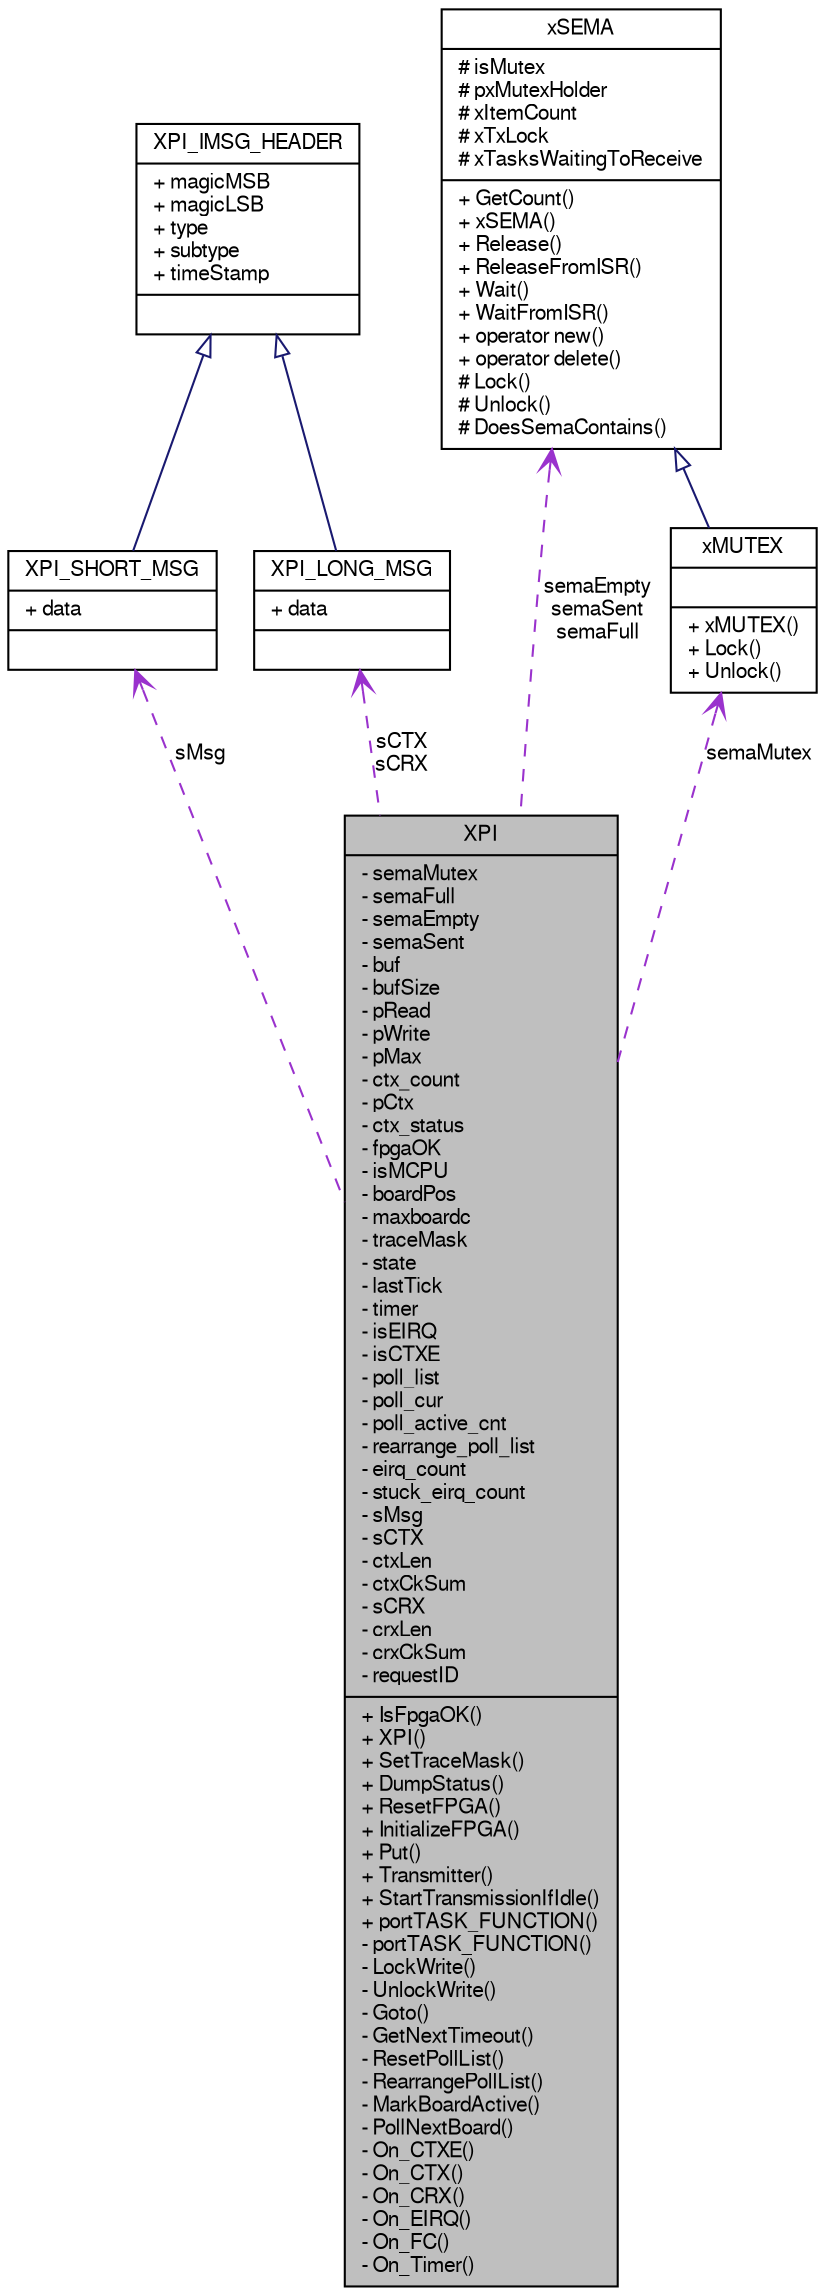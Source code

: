 digraph G
{
  bgcolor="transparent";
  edge [fontname="FreeSans",fontsize=10,labelfontname="FreeSans",labelfontsize=10];
  node [fontname="FreeSans",fontsize=10,shape=record];
  Node1 [label="{XPI\n|- semaMutex\l- semaFull\l- semaEmpty\l- semaSent\l- buf\l- bufSize\l- pRead\l- pWrite\l- pMax\l- ctx_count\l- pCtx\l- ctx_status\l- fpgaOK\l- isMCPU\l- boardPos\l- maxboardc\l- traceMask\l- state\l- lastTick\l- timer\l- isEIRQ\l- isCTXE\l- poll_list\l- poll_cur\l- poll_active_cnt\l- rearrange_poll_list\l- eirq_count\l- stuck_eirq_count\l- sMsg\l- sCTX\l- ctxLen\l- ctxCkSum\l- sCRX\l- crxLen\l- crxCkSum\l- requestID\l|+ IsFpgaOK()\l+ XPI()\l+ SetTraceMask()\l+ DumpStatus()\l+ ResetFPGA()\l+ InitializeFPGA()\l+ Put()\l+ Transmitter()\l+ StartTransmissionIfIdle()\l+ portTASK_FUNCTION()\l- portTASK_FUNCTION()\l- LockWrite()\l- UnlockWrite()\l- Goto()\l- GetNextTimeout()\l- ResetPollList()\l- RearrangePollList()\l- MarkBoardActive()\l- PollNextBoard()\l- On_CTXE()\l- On_CTX()\l- On_CRX()\l- On_EIRQ()\l- On_FC()\l- On_Timer()\l}",height=0.2,width=0.4,color="black", fillcolor="grey75", style="filled" fontcolor="black"];
  Node2 -> Node1 [dir=back,color="darkorchid3",fontsize=10,style="dashed",label="sMsg",arrowtail="open",fontname="FreeSans"];
  Node2 [label="{XPI_SHORT_MSG\n|+ data\l|}",height=0.2,width=0.4,color="black",URL="$struct_x_p_i___s_h_o_r_t___m_s_g.html"];
  Node3 -> Node2 [dir=back,color="midnightblue",fontsize=10,style="solid",arrowtail="empty",fontname="FreeSans"];
  Node3 [label="{XPI_IMSG_HEADER\n|+ magicMSB\l+ magicLSB\l+ type\l+ subtype\l+ timeStamp\l|}",height=0.2,width=0.4,color="black",URL="$struct_x_p_i___i_m_s_g___h_e_a_d_e_r.html"];
  Node4 -> Node1 [dir=back,color="darkorchid3",fontsize=10,style="dashed",label="semaEmpty\nsemaSent\nsemaFull",arrowtail="open",fontname="FreeSans"];
  Node4 [label="{xSEMA\n|# isMutex\l# pxMutexHolder\l# xItemCount\l# xTxLock\l# xTasksWaitingToReceive\l|+ GetCount()\l+ xSEMA()\l+ Release()\l+ ReleaseFromISR()\l+ Wait()\l+ WaitFromISR()\l+ operator new()\l+ operator delete()\l# Lock()\l# Unlock()\l# DoesSemaContains()\l}",height=0.2,width=0.4,color="black",URL="$classx_s_e_m_a.html"];
  Node5 -> Node1 [dir=back,color="darkorchid3",fontsize=10,style="dashed",label="semaMutex",arrowtail="open",fontname="FreeSans"];
  Node5 [label="{xMUTEX\n||+ xMUTEX()\l+ Lock()\l+ Unlock()\l}",height=0.2,width=0.4,color="black",URL="$classx_m_u_t_e_x.html"];
  Node4 -> Node5 [dir=back,color="midnightblue",fontsize=10,style="solid",arrowtail="empty",fontname="FreeSans"];
  Node6 -> Node1 [dir=back,color="darkorchid3",fontsize=10,style="dashed",label="sCTX\nsCRX",arrowtail="open",fontname="FreeSans"];
  Node6 [label="{XPI_LONG_MSG\n|+ data\l|}",height=0.2,width=0.4,color="black",URL="$struct_x_p_i___l_o_n_g___m_s_g.html"];
  Node3 -> Node6 [dir=back,color="midnightblue",fontsize=10,style="solid",arrowtail="empty",fontname="FreeSans"];
}
